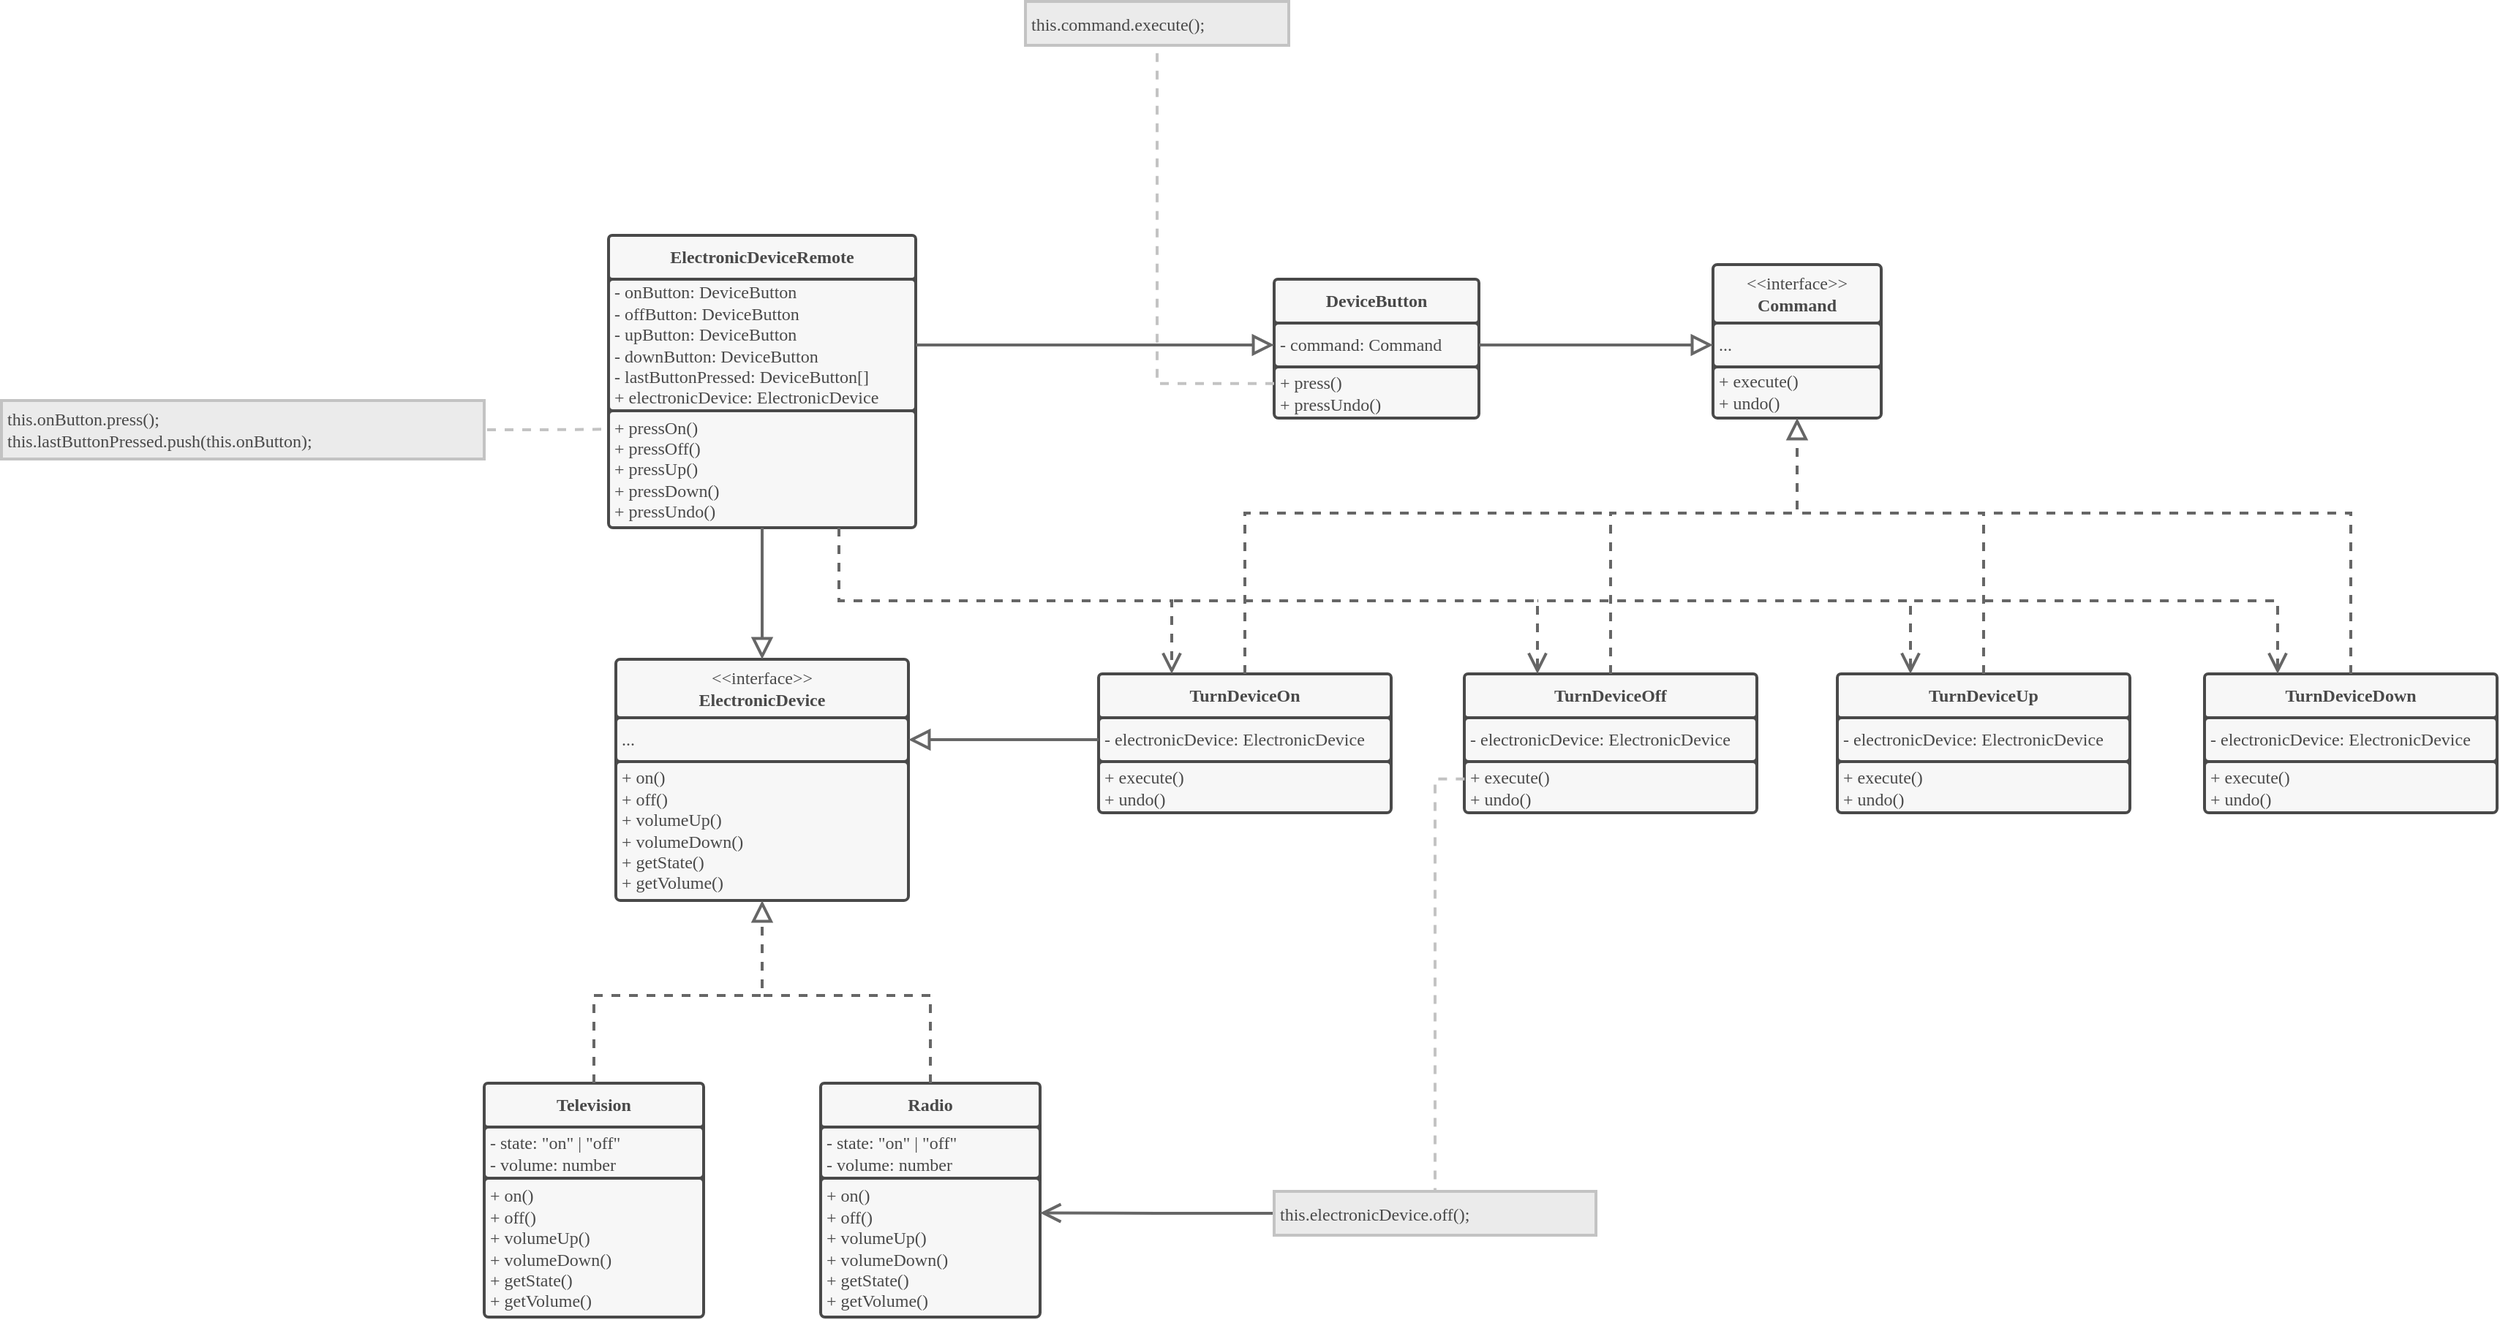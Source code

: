 <mxfile>
    <diagram name="Página-1" id="TTp-K46U8V-8WiusqMop">
        <mxGraphModel dx="1771" dy="2345" grid="1" gridSize="10" guides="1" tooltips="1" connect="1" arrows="1" fold="1" page="1" pageScale="1" pageWidth="827" pageHeight="1169" math="0" shadow="0">
            <root>
                <mxCell id="0"/>
                <mxCell id="1" parent="0"/>
                <mxCell id="209" value="" style="group" parent="1" vertex="1" connectable="0">
                    <mxGeometry x="2710" y="20" width="115" height="104.97" as="geometry"/>
                </mxCell>
                <mxCell id="205" value="" style="whiteSpace=wrap;html=1;strokeColor=#494949;fillColor=#494949;container=0;strokeWidth=2;" parent="209" vertex="1">
                    <mxGeometry y="29.93" width="115.0" height="50.07" as="geometry"/>
                </mxCell>
                <mxCell id="206" value="&lt;font face=&quot;Nunito&quot; color=&quot;#494949&quot;&gt;...&lt;/font&gt;" style="rounded=1;whiteSpace=wrap;html=1;arcSize=6;fillColor=#F7F7F7;strokeColor=#494949;align=left;spacingLeft=2;container=0;strokeWidth=2;absoluteArcSize=1;" parent="209" vertex="1">
                    <mxGeometry y="39.97" width="115.0" height="30" as="geometry"/>
                </mxCell>
                <mxCell id="207" value="&lt;font face=&quot;Nunito&quot; color=&quot;#494949&quot;&gt;&amp;lt;&amp;lt;interface&amp;gt;&amp;gt;&lt;br&gt;&lt;b&gt;Command&lt;/b&gt;&lt;br&gt;&lt;/font&gt;" style="rounded=1;whiteSpace=wrap;html=1;arcSize=6;fillColor=#F7F7F7;strokeColor=#494949;container=1;strokeWidth=2;absoluteArcSize=1;collapsible=0;" parent="209" vertex="1">
                    <mxGeometry width="115.0" height="40" as="geometry"/>
                </mxCell>
                <mxCell id="208" value="&lt;font face=&quot;Nunito&quot;&gt;+ execute()&lt;br&gt;+ undo()&amp;nbsp;&lt;/font&gt;" style="rounded=1;whiteSpace=wrap;html=1;arcSize=6;fillColor=#F7F7F7;strokeColor=#494949;align=left;perimeterSpacing=0;spacingLeft=2;fontColor=#494949;strokeWidth=2;container=0;absoluteArcSize=1;" parent="209" vertex="1">
                    <mxGeometry y="69.97" width="115.0" height="35" as="geometry"/>
                </mxCell>
                <mxCell id="210" value="" style="group" parent="1" vertex="1" connectable="0">
                    <mxGeometry x="2410" y="30" width="140" height="95" as="geometry"/>
                </mxCell>
                <mxCell id="200" value="" style="whiteSpace=wrap;html=1;fillColor=#494949;strokeColor=#494949;container=0;strokeWidth=2;" parent="210" vertex="1">
                    <mxGeometry y="27.5" width="140" height="60" as="geometry"/>
                </mxCell>
                <mxCell id="201" value="&lt;font data-font-src=&quot;https://fonts.googleapis.com/css?family=Nunito&quot; face=&quot;Nunito&quot; color=&quot;#494949&quot;&gt;&lt;b style=&quot;&quot;&gt;DeviceButton&lt;/b&gt;&lt;/font&gt;" style="rounded=1;whiteSpace=wrap;html=1;arcSize=5;fillColor=#F7F7F7;strokeColor=#494949;strokeWidth=2;container=0;absoluteArcSize=1;" parent="210" vertex="1">
                    <mxGeometry width="140" height="30" as="geometry"/>
                </mxCell>
                <mxCell id="202" value="&lt;font face=&quot;Nunito&quot;&gt;- command: Command&lt;/font&gt;" style="rounded=1;whiteSpace=wrap;html=1;arcSize=6;fillColor=#F7F7F7;strokeColor=#494949;align=left;perimeterSpacing=0;spacingLeft=2;fontColor=#494949;strokeWidth=2;container=0;absoluteArcSize=1;" parent="210" vertex="1">
                    <mxGeometry y="30" width="140" height="30" as="geometry"/>
                </mxCell>
                <mxCell id="203" value="&lt;font face=&quot;Nunito&quot; color=&quot;#494949&quot;&gt;+ press()&lt;br&gt;+ pressUndo()&lt;br&gt;&lt;/font&gt;" style="rounded=1;whiteSpace=wrap;html=1;arcSize=6;fillColor=#F7F7F7;strokeColor=#494949;align=left;spacingLeft=2;container=0;strokeWidth=2;absoluteArcSize=1;" parent="210" vertex="1">
                    <mxGeometry y="60" width="140" height="35" as="geometry"/>
                </mxCell>
                <mxCell id="212" style="edgeStyle=orthogonalEdgeStyle;rounded=0;jumpStyle=none;html=1;strokeWidth=2;startArrow=none;startFill=0;endArrow=block;endFill=0;startSize=15;endSize=10;sourcePerimeterSpacing=0;targetPerimeterSpacing=0;strokeColor=#666666;exitX=1;exitY=0.5;exitDx=0;exitDy=0;entryX=0;entryY=0.5;entryDx=0;entryDy=0;" parent="1" source="202" target="206" edge="1">
                    <mxGeometry relative="1" as="geometry">
                        <mxPoint x="2230" y="420" as="sourcePoint"/>
                        <mxPoint x="2650" y="295" as="targetPoint"/>
                    </mxGeometry>
                </mxCell>
                <mxCell id="213" value="" style="group" parent="1" vertex="1" connectable="0">
                    <mxGeometry x="2290" y="300" width="200" height="95" as="geometry"/>
                </mxCell>
                <mxCell id="214" value="" style="whiteSpace=wrap;html=1;fillColor=#494949;strokeColor=#494949;container=0;strokeWidth=2;" parent="213" vertex="1">
                    <mxGeometry y="27.5" width="200" height="60" as="geometry"/>
                </mxCell>
                <mxCell id="215" value="&lt;font data-font-src=&quot;https://fonts.googleapis.com/css?family=Nunito&quot; face=&quot;Nunito&quot; color=&quot;#494949&quot;&gt;&lt;b style=&quot;&quot;&gt;TurnDeviceOn&lt;/b&gt;&lt;/font&gt;" style="rounded=1;whiteSpace=wrap;html=1;arcSize=5;fillColor=#F7F7F7;strokeColor=#494949;strokeWidth=2;container=0;absoluteArcSize=1;" parent="213" vertex="1">
                    <mxGeometry width="200" height="30" as="geometry"/>
                </mxCell>
                <mxCell id="216" value="&lt;font face=&quot;Nunito&quot;&gt;- electronicDevice: ElectronicDevice&lt;/font&gt;" style="rounded=1;whiteSpace=wrap;html=1;arcSize=6;fillColor=#F7F7F7;strokeColor=#494949;align=left;perimeterSpacing=0;spacingLeft=2;fontColor=#494949;strokeWidth=2;container=0;absoluteArcSize=1;" parent="213" vertex="1">
                    <mxGeometry y="30" width="200" height="30" as="geometry"/>
                </mxCell>
                <mxCell id="217" value="&lt;span style=&quot;color: rgb(73, 73, 73); font-family: Nunito;&quot;&gt;+ execute()&lt;/span&gt;&lt;br style=&quot;color: rgb(73, 73, 73); font-family: Nunito;&quot;&gt;&lt;span style=&quot;color: rgb(73, 73, 73); font-family: Nunito;&quot;&gt;+ undo()&amp;nbsp;&lt;/span&gt;&lt;font face=&quot;Nunito&quot; color=&quot;#494949&quot;&gt;&lt;br&gt;&lt;/font&gt;" style="rounded=1;whiteSpace=wrap;html=1;arcSize=6;fillColor=#F7F7F7;strokeColor=#494949;align=left;spacingLeft=2;container=0;strokeWidth=2;absoluteArcSize=1;" parent="213" vertex="1">
                    <mxGeometry y="60" width="200" height="35" as="geometry"/>
                </mxCell>
                <mxCell id="218" value="" style="group" parent="1" vertex="1" connectable="0">
                    <mxGeometry x="2540" y="300" width="200" height="95" as="geometry"/>
                </mxCell>
                <mxCell id="219" value="" style="whiteSpace=wrap;html=1;fillColor=#494949;strokeColor=#494949;container=0;strokeWidth=2;" parent="218" vertex="1">
                    <mxGeometry y="27.5" width="200" height="60" as="geometry"/>
                </mxCell>
                <mxCell id="220" value="&lt;font data-font-src=&quot;https://fonts.googleapis.com/css?family=Nunito&quot; face=&quot;Nunito&quot; color=&quot;#494949&quot;&gt;&lt;b style=&quot;&quot;&gt;TurnDeviceOff&lt;/b&gt;&lt;/font&gt;" style="rounded=1;whiteSpace=wrap;html=1;arcSize=5;fillColor=#F7F7F7;strokeColor=#494949;strokeWidth=2;container=0;absoluteArcSize=1;" parent="218" vertex="1">
                    <mxGeometry width="200" height="30" as="geometry"/>
                </mxCell>
                <mxCell id="221" value="&lt;font face=&quot;Nunito&quot;&gt;- electronicDevice: ElectronicDevice&lt;/font&gt;" style="rounded=1;whiteSpace=wrap;html=1;arcSize=6;fillColor=#F7F7F7;strokeColor=#494949;align=left;perimeterSpacing=0;spacingLeft=2;fontColor=#494949;strokeWidth=2;container=0;absoluteArcSize=1;" parent="218" vertex="1">
                    <mxGeometry y="30" width="200" height="30" as="geometry"/>
                </mxCell>
                <mxCell id="222" value="&lt;span style=&quot;color: rgb(73, 73, 73); font-family: Nunito;&quot;&gt;+ execute()&lt;/span&gt;&lt;br style=&quot;color: rgb(73, 73, 73); font-family: Nunito;&quot;&gt;&lt;span style=&quot;color: rgb(73, 73, 73); font-family: Nunito;&quot;&gt;+ undo()&amp;nbsp;&lt;/span&gt;&lt;font face=&quot;Nunito&quot; color=&quot;#494949&quot;&gt;&lt;br&gt;&lt;/font&gt;" style="rounded=1;whiteSpace=wrap;html=1;arcSize=6;fillColor=#F7F7F7;strokeColor=#494949;align=left;spacingLeft=2;container=0;strokeWidth=2;absoluteArcSize=1;" parent="218" vertex="1">
                    <mxGeometry y="60" width="200" height="35" as="geometry"/>
                </mxCell>
                <mxCell id="223" value="" style="group" parent="1" vertex="1" connectable="0">
                    <mxGeometry x="2795" y="300" width="200" height="95" as="geometry"/>
                </mxCell>
                <mxCell id="224" value="" style="whiteSpace=wrap;html=1;fillColor=#494949;strokeColor=#494949;container=0;strokeWidth=2;" parent="223" vertex="1">
                    <mxGeometry y="27.5" width="200" height="60" as="geometry"/>
                </mxCell>
                <mxCell id="225" value="&lt;font data-font-src=&quot;https://fonts.googleapis.com/css?family=Nunito&quot; face=&quot;Nunito&quot; color=&quot;#494949&quot;&gt;&lt;b style=&quot;&quot;&gt;TurnDeviceUp&lt;/b&gt;&lt;/font&gt;" style="rounded=1;whiteSpace=wrap;html=1;arcSize=5;fillColor=#F7F7F7;strokeColor=#494949;strokeWidth=2;container=0;absoluteArcSize=1;" parent="223" vertex="1">
                    <mxGeometry width="200" height="30" as="geometry"/>
                </mxCell>
                <mxCell id="226" value="&lt;font face=&quot;Nunito&quot;&gt;- electronicDevice: ElectronicDevice&lt;/font&gt;" style="rounded=1;whiteSpace=wrap;html=1;arcSize=6;fillColor=#F7F7F7;strokeColor=#494949;align=left;perimeterSpacing=0;spacingLeft=2;fontColor=#494949;strokeWidth=2;container=0;absoluteArcSize=1;" parent="223" vertex="1">
                    <mxGeometry y="30" width="200" height="30" as="geometry"/>
                </mxCell>
                <mxCell id="227" value="&lt;span style=&quot;color: rgb(73, 73, 73); font-family: Nunito;&quot;&gt;+ execute()&lt;/span&gt;&lt;br style=&quot;color: rgb(73, 73, 73); font-family: Nunito;&quot;&gt;&lt;span style=&quot;color: rgb(73, 73, 73); font-family: Nunito;&quot;&gt;+ undo()&amp;nbsp;&lt;/span&gt;&lt;font face=&quot;Nunito&quot; color=&quot;#494949&quot;&gt;&lt;br&gt;&lt;/font&gt;" style="rounded=1;whiteSpace=wrap;html=1;arcSize=6;fillColor=#F7F7F7;strokeColor=#494949;align=left;spacingLeft=2;container=0;strokeWidth=2;absoluteArcSize=1;" parent="223" vertex="1">
                    <mxGeometry y="60" width="200" height="35" as="geometry"/>
                </mxCell>
                <mxCell id="228" value="" style="group" parent="1" vertex="1" connectable="0">
                    <mxGeometry x="3046" y="300" width="200" height="95" as="geometry"/>
                </mxCell>
                <mxCell id="229" value="" style="whiteSpace=wrap;html=1;fillColor=#494949;strokeColor=#494949;container=0;strokeWidth=2;" parent="228" vertex="1">
                    <mxGeometry y="27.5" width="200" height="60" as="geometry"/>
                </mxCell>
                <mxCell id="230" value="&lt;font data-font-src=&quot;https://fonts.googleapis.com/css?family=Nunito&quot; face=&quot;Nunito&quot; color=&quot;#494949&quot;&gt;&lt;b style=&quot;&quot;&gt;TurnDeviceDown&lt;/b&gt;&lt;/font&gt;" style="rounded=1;whiteSpace=wrap;html=1;arcSize=5;fillColor=#F7F7F7;strokeColor=#494949;strokeWidth=2;container=0;absoluteArcSize=1;" parent="228" vertex="1">
                    <mxGeometry width="200" height="30" as="geometry"/>
                </mxCell>
                <mxCell id="231" value="&lt;font face=&quot;Nunito&quot;&gt;- electronicDevice: ElectronicDevice&lt;/font&gt;" style="rounded=1;whiteSpace=wrap;html=1;arcSize=6;fillColor=#F7F7F7;strokeColor=#494949;align=left;perimeterSpacing=0;spacingLeft=2;fontColor=#494949;strokeWidth=2;container=0;absoluteArcSize=1;" parent="228" vertex="1">
                    <mxGeometry y="30" width="200" height="30" as="geometry"/>
                </mxCell>
                <mxCell id="232" value="&lt;span style=&quot;color: rgb(73, 73, 73); font-family: Nunito;&quot;&gt;+ execute()&lt;/span&gt;&lt;br style=&quot;color: rgb(73, 73, 73); font-family: Nunito;&quot;&gt;&lt;span style=&quot;color: rgb(73, 73, 73); font-family: Nunito;&quot;&gt;+ undo()&amp;nbsp;&lt;/span&gt;&lt;font face=&quot;Nunito&quot; color=&quot;#494949&quot;&gt;&lt;br&gt;&lt;/font&gt;" style="rounded=1;whiteSpace=wrap;html=1;arcSize=6;fillColor=#F7F7F7;strokeColor=#494949;align=left;spacingLeft=2;container=0;strokeWidth=2;absoluteArcSize=1;" parent="228" vertex="1">
                    <mxGeometry y="60" width="200" height="35" as="geometry"/>
                </mxCell>
                <mxCell id="238" style="edgeStyle=orthogonalEdgeStyle;html=1;entryX=0.5;entryY=1;entryDx=0;entryDy=0;fontFamily=Helvetica;endArrow=block;rounded=0;strokeColor=#666666;fontSource=https%3A%2F%2Ffonts.googleapis.com%2Fcss%3Ffamily%3DNunito;targetPerimeterSpacing=0;dashed=1;endFill=0;strokeWidth=2;endSize=10;startSize=10;" parent="1" source="220" target="208" edge="1">
                    <mxGeometry relative="1" as="geometry">
                        <Array as="points">
                            <mxPoint x="2640" y="190"/>
                            <mxPoint x="2768" y="190"/>
                        </Array>
                    </mxGeometry>
                </mxCell>
                <mxCell id="239" style="edgeStyle=orthogonalEdgeStyle;html=1;fontFamily=Helvetica;exitX=0.5;exitY=0;exitDx=0;exitDy=0;endArrow=none;rounded=0;strokeColor=#666666;fontSource=https%3A%2F%2Ffonts.googleapis.com%2Fcss%3Ffamily%3DNunito;targetPerimeterSpacing=0;dashed=1;endFill=0;strokeWidth=2;endSize=10;startSize=10;" parent="1" source="225" edge="1">
                    <mxGeometry relative="1" as="geometry">
                        <mxPoint x="2768" y="190" as="targetPoint"/>
                        <Array as="points">
                            <mxPoint x="2895" y="190"/>
                        </Array>
                    </mxGeometry>
                </mxCell>
                <mxCell id="240" style="edgeStyle=orthogonalEdgeStyle;html=1;fontFamily=Helvetica;endArrow=none;endFill=0;exitX=0.5;exitY=0;exitDx=0;exitDy=0;rounded=0;strokeColor=#666666;fontSource=https%3A%2F%2Ffonts.googleapis.com%2Fcss%3Ffamily%3DNunito;targetPerimeterSpacing=0;dashed=1;strokeWidth=2;endSize=10;startSize=10;" parent="1" source="215" edge="1">
                    <mxGeometry relative="1" as="geometry">
                        <mxPoint x="2640" y="190" as="targetPoint"/>
                        <Array as="points">
                            <mxPoint x="2390" y="190"/>
                            <mxPoint x="2640" y="190"/>
                        </Array>
                    </mxGeometry>
                </mxCell>
                <mxCell id="241" style="edgeStyle=orthogonalEdgeStyle;html=1;fontFamily=Helvetica;endArrow=none;endFill=0;rounded=0;strokeColor=#666666;fontSource=https%3A%2F%2Ffonts.googleapis.com%2Fcss%3Ffamily%3DNunito;targetPerimeterSpacing=0;dashed=1;strokeWidth=2;endSize=10;startSize=10;" parent="1" source="230" edge="1">
                    <mxGeometry relative="1" as="geometry">
                        <mxPoint x="2895" y="190" as="targetPoint"/>
                        <Array as="points">
                            <mxPoint x="3146" y="190"/>
                        </Array>
                    </mxGeometry>
                </mxCell>
                <mxCell id="242" value="" style="group" parent="1" vertex="1" connectable="0">
                    <mxGeometry x="1960" y="290" width="200" height="160" as="geometry"/>
                </mxCell>
                <mxCell id="243" value="" style="whiteSpace=wrap;html=1;strokeColor=#494949;fillColor=#494949;container=0;strokeWidth=2;" parent="242" vertex="1">
                    <mxGeometry y="29.93" width="200" height="50.07" as="geometry"/>
                </mxCell>
                <mxCell id="244" value="&lt;font face=&quot;Nunito&quot; color=&quot;#494949&quot;&gt;...&lt;/font&gt;" style="rounded=1;whiteSpace=wrap;html=1;arcSize=6;fillColor=#F7F7F7;strokeColor=#494949;align=left;spacingLeft=2;container=0;strokeWidth=2;absoluteArcSize=1;" parent="242" vertex="1">
                    <mxGeometry y="39.97" width="200" height="30" as="geometry"/>
                </mxCell>
                <mxCell id="245" value="&lt;font face=&quot;Nunito&quot; color=&quot;#494949&quot;&gt;&amp;lt;&amp;lt;interface&amp;gt;&amp;gt;&lt;br&gt;&lt;b&gt;ElectronicDevice&lt;/b&gt;&lt;br&gt;&lt;/font&gt;" style="rounded=1;whiteSpace=wrap;html=1;arcSize=6;fillColor=#F7F7F7;strokeColor=#494949;container=1;strokeWidth=2;absoluteArcSize=1;collapsible=0;" parent="242" vertex="1">
                    <mxGeometry width="200" height="40" as="geometry"/>
                </mxCell>
                <mxCell id="246" value="&lt;font face=&quot;Nunito&quot;&gt;+ on()&lt;br&gt;+ off()&lt;br&gt;+ volumeUp()&lt;br&gt;+ volumeDown()&lt;br&gt;+ getState()&lt;br&gt;+ getVolume()&lt;br&gt;&lt;/font&gt;" style="rounded=1;whiteSpace=wrap;html=1;arcSize=6;fillColor=#F7F7F7;strokeColor=#494949;align=left;perimeterSpacing=0;spacingLeft=2;fontColor=#494949;strokeWidth=2;container=0;absoluteArcSize=1;" parent="242" vertex="1">
                    <mxGeometry y="69.97" width="200" height="95" as="geometry"/>
                </mxCell>
                <mxCell id="258" value="" style="group" parent="1" vertex="1" connectable="0">
                    <mxGeometry x="1870" y="580" width="150" height="160" as="geometry"/>
                </mxCell>
                <mxCell id="253" value="" style="whiteSpace=wrap;html=1;fillColor=#494949;strokeColor=#494949;container=0;strokeWidth=2;" parent="258" vertex="1">
                    <mxGeometry y="27.5" width="150.0" height="60" as="geometry"/>
                </mxCell>
                <mxCell id="254" value="&lt;font data-font-src=&quot;https://fonts.googleapis.com/css?family=Nunito&quot; face=&quot;Nunito&quot; color=&quot;#494949&quot;&gt;&lt;b style=&quot;&quot;&gt;Television&lt;/b&gt;&lt;/font&gt;" style="rounded=1;whiteSpace=wrap;html=1;arcSize=5;fillColor=#F7F7F7;strokeColor=#494949;strokeWidth=2;container=0;absoluteArcSize=1;" parent="258" vertex="1">
                    <mxGeometry width="150.0" height="30" as="geometry"/>
                </mxCell>
                <mxCell id="255" value="&lt;font face=&quot;Nunito&quot;&gt;- state: &quot;on&quot; | &quot;off&quot;&lt;br&gt;- volume: number&lt;br&gt;&lt;/font&gt;" style="rounded=1;whiteSpace=wrap;html=1;arcSize=6;fillColor=#F7F7F7;strokeColor=#494949;align=left;perimeterSpacing=0;spacingLeft=2;fontColor=#494949;strokeWidth=2;container=0;absoluteArcSize=1;" parent="258" vertex="1">
                    <mxGeometry y="30" width="150.0" height="35" as="geometry"/>
                </mxCell>
                <mxCell id="257" value="&lt;font face=&quot;Nunito&quot;&gt;+ on()&lt;br&gt;+ off()&lt;br&gt;+ volumeUp()&lt;br&gt;+ volumeDown()&lt;br&gt;+ getState()&lt;br&gt;+ getVolume()&lt;br&gt;&lt;/font&gt;" style="rounded=1;whiteSpace=wrap;html=1;arcSize=6;fillColor=#F7F7F7;strokeColor=#494949;align=left;perimeterSpacing=0;spacingLeft=2;fontColor=#494949;strokeWidth=2;container=0;absoluteArcSize=1;" parent="258" vertex="1">
                    <mxGeometry y="65" width="150.0" height="95" as="geometry"/>
                </mxCell>
                <mxCell id="259" value="" style="group" parent="1" vertex="1" connectable="0">
                    <mxGeometry x="2100" y="580" width="150" height="160" as="geometry"/>
                </mxCell>
                <mxCell id="260" value="" style="whiteSpace=wrap;html=1;fillColor=#494949;strokeColor=#494949;container=0;strokeWidth=2;" parent="259" vertex="1">
                    <mxGeometry y="27.5" width="150.0" height="60" as="geometry"/>
                </mxCell>
                <mxCell id="261" value="&lt;font data-font-src=&quot;https://fonts.googleapis.com/css?family=Nunito&quot; face=&quot;Nunito&quot; color=&quot;#494949&quot;&gt;&lt;b style=&quot;&quot;&gt;Radio&lt;/b&gt;&lt;/font&gt;" style="rounded=1;whiteSpace=wrap;html=1;arcSize=5;fillColor=#F7F7F7;strokeColor=#494949;strokeWidth=2;container=0;absoluteArcSize=1;" parent="259" vertex="1">
                    <mxGeometry width="150.0" height="30" as="geometry"/>
                </mxCell>
                <mxCell id="262" value="&lt;font face=&quot;Nunito&quot;&gt;- state: &quot;on&quot; | &quot;off&quot;&lt;br&gt;- volume: number&lt;br&gt;&lt;/font&gt;" style="rounded=1;whiteSpace=wrap;html=1;arcSize=6;fillColor=#F7F7F7;strokeColor=#494949;align=left;perimeterSpacing=0;spacingLeft=2;fontColor=#494949;strokeWidth=2;container=0;absoluteArcSize=1;" parent="259" vertex="1">
                    <mxGeometry y="30" width="150.0" height="35" as="geometry"/>
                </mxCell>
                <mxCell id="263" value="&lt;font face=&quot;Nunito&quot;&gt;+ on()&lt;br&gt;+ off()&lt;br&gt;+ volumeUp()&lt;br&gt;+ volumeDown()&lt;br&gt;+ getState()&lt;br&gt;+ getVolume()&lt;br&gt;&lt;/font&gt;" style="rounded=1;whiteSpace=wrap;html=1;arcSize=6;fillColor=#F7F7F7;strokeColor=#494949;align=left;perimeterSpacing=0;spacingLeft=2;fontColor=#494949;strokeWidth=2;container=0;absoluteArcSize=1;" parent="259" vertex="1">
                    <mxGeometry y="65" width="150.0" height="95" as="geometry"/>
                </mxCell>
                <mxCell id="265" style="edgeStyle=orthogonalEdgeStyle;html=1;entryX=0.5;entryY=1;entryDx=0;entryDy=0;fontFamily=Helvetica;endArrow=block;endFill=0;rounded=0;strokeColor=#666666;fontSource=https%3A%2F%2Ffonts.googleapis.com%2Fcss%3Ffamily%3DNunito;targetPerimeterSpacing=0;dashed=1;strokeWidth=2;endSize=10;startSize=10;" parent="1" source="254" target="246" edge="1">
                    <mxGeometry relative="1" as="geometry">
                        <Array as="points">
                            <mxPoint x="1945" y="520"/>
                            <mxPoint x="2060" y="520"/>
                        </Array>
                    </mxGeometry>
                </mxCell>
                <mxCell id="267" style="edgeStyle=orthogonalEdgeStyle;html=1;fontFamily=Helvetica;endArrow=none;endFill=0;exitX=0.5;exitY=0;exitDx=0;exitDy=0;rounded=0;strokeColor=#666666;fontSource=https%3A%2F%2Ffonts.googleapis.com%2Fcss%3Ffamily%3DNunito;targetPerimeterSpacing=0;dashed=1;strokeWidth=2;endSize=10;startSize=10;" parent="1" source="261" edge="1">
                    <mxGeometry relative="1" as="geometry">
                        <mxPoint x="2060" y="517" as="targetPoint"/>
                        <Array as="points">
                            <mxPoint x="2175" y="520"/>
                            <mxPoint x="2060" y="520"/>
                        </Array>
                    </mxGeometry>
                </mxCell>
                <mxCell id="268" style="edgeStyle=orthogonalEdgeStyle;html=1;entryX=1;entryY=0.5;entryDx=0;entryDy=0;fontFamily=Helvetica;endArrow=block;endFill=0;rounded=0;strokeColor=#666666;strokeWidth=2;startArrow=none;startFill=0;startSize=15;endSize=10;sourcePerimeterSpacing=0;targetPerimeterSpacing=0;" parent="1" source="216" target="244" edge="1">
                    <mxGeometry relative="1" as="geometry"/>
                </mxCell>
                <mxCell id="275" value="" style="group" parent="1" vertex="1" connectable="0">
                    <mxGeometry x="1955" width="210" height="200" as="geometry"/>
                </mxCell>
                <mxCell id="270" value="" style="whiteSpace=wrap;html=1;fillColor=#494949;strokeColor=#494949;container=0;strokeWidth=2;" parent="275" vertex="1">
                    <mxGeometry y="20" width="210" height="110" as="geometry"/>
                </mxCell>
                <mxCell id="271" value="&lt;font data-font-src=&quot;https://fonts.googleapis.com/css?family=Nunito&quot; face=&quot;Nunito&quot; color=&quot;#494949&quot;&gt;&lt;b style=&quot;&quot;&gt;ElectronicDeviceRemote&lt;/b&gt;&lt;/font&gt;" style="rounded=1;whiteSpace=wrap;html=1;arcSize=5;fillColor=#F7F7F7;strokeColor=#494949;strokeWidth=2;container=0;absoluteArcSize=1;" parent="275" vertex="1">
                    <mxGeometry width="210.0" height="30" as="geometry"/>
                </mxCell>
                <mxCell id="272" value="&lt;font face=&quot;Nunito&quot;&gt;- onButton: DeviceButton&lt;br&gt;&lt;/font&gt;&lt;span style=&quot;font-family: Nunito;&quot;&gt;- offButton: DeviceButton&lt;br&gt;&lt;/span&gt;&lt;span style=&quot;font-family: Nunito;&quot;&gt;- upButton: DeviceButton&lt;br&gt;&lt;/span&gt;&lt;span style=&quot;font-family: Nunito;&quot;&gt;- downButton: DeviceButton&lt;br&gt;&lt;/span&gt;&lt;font face=&quot;Nunito&quot;&gt;- lastButtonPressed: DeviceButton[]&lt;br&gt;+ electronicDevice: ElectronicDevice&lt;br&gt;&lt;/font&gt;" style="rounded=1;whiteSpace=wrap;html=1;arcSize=6;fillColor=#F7F7F7;strokeColor=#494949;align=left;perimeterSpacing=0;spacingLeft=2;fontColor=#494949;strokeWidth=2;container=0;absoluteArcSize=1;" parent="275" vertex="1">
                    <mxGeometry y="30" width="210" height="90" as="geometry"/>
                </mxCell>
                <mxCell id="273" value="&lt;font face=&quot;Nunito&quot; color=&quot;#494949&quot;&gt;+ pressOn()&lt;br&gt;+ pressOff()&lt;br&gt;+ pressUp()&lt;br&gt;+ pressDown()&lt;br&gt;+ pressUndo()&lt;br&gt;&lt;/font&gt;" style="rounded=1;whiteSpace=wrap;html=1;arcSize=6;fillColor=#F7F7F7;strokeColor=#494949;align=left;spacingLeft=2;container=0;strokeWidth=2;absoluteArcSize=1;" parent="275" vertex="1">
                    <mxGeometry y="120" width="210" height="80" as="geometry"/>
                </mxCell>
                <mxCell id="276" style="edgeStyle=orthogonalEdgeStyle;html=1;entryX=0.5;entryY=0;entryDx=0;entryDy=0;fontFamily=Helvetica;endArrow=block;endFill=0;rounded=0;strokeColor=#666666;strokeWidth=2;startArrow=none;startFill=0;startSize=15;endSize=10;sourcePerimeterSpacing=0;targetPerimeterSpacing=0;" parent="1" source="273" target="245" edge="1">
                    <mxGeometry relative="1" as="geometry"/>
                </mxCell>
                <mxCell id="277" style="edgeStyle=orthogonalEdgeStyle;html=1;entryX=0;entryY=0.5;entryDx=0;entryDy=0;fontFamily=Helvetica;endArrow=block;endFill=0;rounded=0;strokeColor=#666666;strokeWidth=2;startArrow=none;startFill=0;startSize=15;endSize=10;sourcePerimeterSpacing=0;targetPerimeterSpacing=0;" parent="1" source="272" target="202" edge="1">
                    <mxGeometry relative="1" as="geometry"/>
                </mxCell>
                <mxCell id="278" style="edgeStyle=orthogonalEdgeStyle;html=1;exitX=0.75;exitY=1;exitDx=0;exitDy=0;entryX=0.25;entryY=0;entryDx=0;entryDy=0;fontFamily=Helvetica;endArrow=open;endFill=0;rounded=0;strokeColor=#666666;fontSource=https%3A%2F%2Ffonts.googleapis.com%2Fcss%3Ffamily%3DFira%2BCode%2BMedium;targetPerimeterSpacing=0;strokeWidth=2;endSize=10;startSize=10;sourcePerimeterSpacing=0;dashed=1;" parent="1" source="273" target="215" edge="1">
                    <mxGeometry relative="1" as="geometry">
                        <Array as="points">
                            <mxPoint x="2113" y="250"/>
                            <mxPoint x="2340" y="250"/>
                        </Array>
                    </mxGeometry>
                </mxCell>
                <mxCell id="283" style="edgeStyle=orthogonalEdgeStyle;html=1;exitX=0.25;exitY=0;exitDx=0;exitDy=0;dashed=1;fontFamily=Helvetica;endArrow=none;endFill=0;rounded=0;strokeColor=#666666;fontSource=https%3A%2F%2Ffonts.googleapis.com%2Fcss%3Ffamily%3DFira%2BCode%2BMedium;targetPerimeterSpacing=0;strokeWidth=2;endSize=10;startSize=10;sourcePerimeterSpacing=0;startArrow=open;startFill=0;" parent="1" source="220" edge="1">
                    <mxGeometry relative="1" as="geometry">
                        <mxPoint x="2340" y="250" as="targetPoint"/>
                        <Array as="points">
                            <mxPoint x="2590" y="250"/>
                        </Array>
                    </mxGeometry>
                </mxCell>
                <mxCell id="284" style="edgeStyle=orthogonalEdgeStyle;html=1;exitX=0.25;exitY=0;exitDx=0;exitDy=0;dashed=1;fontFamily=Helvetica;startArrow=open;startFill=0;endArrow=none;endFill=0;rounded=0;strokeColor=#666666;fontSource=https%3A%2F%2Ffonts.googleapis.com%2Fcss%3Ffamily%3DFira%2BCode%2BMedium;targetPerimeterSpacing=0;strokeWidth=2;endSize=10;startSize=10;sourcePerimeterSpacing=0;" parent="1" source="225" edge="1">
                    <mxGeometry relative="1" as="geometry">
                        <mxPoint x="2590" y="250" as="targetPoint"/>
                        <Array as="points">
                            <mxPoint x="2845" y="250"/>
                        </Array>
                    </mxGeometry>
                </mxCell>
                <mxCell id="285" style="edgeStyle=orthogonalEdgeStyle;html=1;exitX=0.25;exitY=0;exitDx=0;exitDy=0;dashed=1;fontFamily=Helvetica;startArrow=open;startFill=0;endArrow=none;endFill=0;rounded=0;strokeColor=#666666;fontSource=https%3A%2F%2Ffonts.googleapis.com%2Fcss%3Ffamily%3DFira%2BCode%2BMedium;targetPerimeterSpacing=0;strokeWidth=2;endSize=10;startSize=10;sourcePerimeterSpacing=0;" parent="1" source="230" edge="1">
                    <mxGeometry relative="1" as="geometry">
                        <mxPoint x="2845" y="250" as="targetPoint"/>
                        <Array as="points">
                            <mxPoint x="3096" y="250"/>
                        </Array>
                    </mxGeometry>
                </mxCell>
                <mxCell id="289" style="edgeStyle=orthogonalEdgeStyle;html=1;entryX=1;entryY=0.25;entryDx=0;entryDy=0;fontFamily=Helvetica;fontSource=https%3A%2F%2Ffonts.googleapis.com%2Fcss%3Ffamily%3DFira%2BCode%2BMedium;endArrow=open;rounded=0;strokeColor=#666666;endFill=0;targetPerimeterSpacing=0;strokeWidth=2;endSize=10;startSize=10;sourcePerimeterSpacing=0;" edge="1" parent="1" source="286" target="263">
                    <mxGeometry relative="1" as="geometry"/>
                </mxCell>
                <mxCell id="286" value="&lt;div style=&quot;line-height: 26px;&quot;&gt;&lt;div style=&quot;line-height: 26px;&quot;&gt;&lt;div style=&quot;line-height: 26px;&quot;&gt;&lt;div style=&quot;line-height: 147%;&quot;&gt;&lt;div style=&quot;line-height: 147%;&quot;&gt;&lt;div style=&quot;line-height: 137%;&quot;&gt;&lt;div style=&quot;line-height: 137%;&quot;&gt;&lt;div style=&quot;line-height: 26px;&quot;&gt;&lt;font data-font-src=&quot;https://fonts.googleapis.com/css?family=Fira+Code+Medium&quot; face=&quot;Fira Code Medium&quot;&gt;this.electronicDevice.off();&lt;/font&gt;&lt;/div&gt;&lt;/div&gt;&lt;/div&gt;&lt;/div&gt;&lt;/div&gt;&lt;/div&gt;&lt;/div&gt;&lt;/div&gt;" style="rounded=0;whiteSpace=wrap;html=1;fontColor=#494949;strokeColor=#C3C3C3;fillColor=#EBEBEB;align=left;verticalAlign=middle;spacingLeft=2;spacingRight=1;strokeWidth=2;" vertex="1" parent="1">
                    <mxGeometry x="2410" y="654" width="220" height="30" as="geometry"/>
                </mxCell>
                <mxCell id="288" style="edgeStyle=orthogonalEdgeStyle;html=1;exitX=0.001;exitY=0.341;exitDx=0;exitDy=0;entryX=0.5;entryY=0;entryDx=0;entryDy=0;fontFamily=Helvetica;fontSource=https%3A%2F%2Ffonts.googleapis.com%2Fcss%3Ffamily%3DFira%2BCode%2BMedium;endArrow=none;rounded=0;strokeColor=#C3C3C3;endFill=0;strokeWidth=2;startArrow=none;startFill=0;startSize=15;endSize=10;sourcePerimeterSpacing=2;targetPerimeterSpacing=1;dashed=1;exitPerimeter=0;" edge="1" parent="1" source="222" target="286">
                    <mxGeometry relative="1" as="geometry">
                        <Array as="points">
                            <mxPoint x="2520" y="372"/>
                        </Array>
                    </mxGeometry>
                </mxCell>
                <mxCell id="291" style="edgeStyle=orthogonalEdgeStyle;html=1;entryX=0.002;entryY=0.158;entryDx=0;entryDy=0;entryPerimeter=0;fontFamily=Helvetica;fontSource=https%3A%2F%2Ffonts.googleapis.com%2Fcss%3Ffamily%3DFira%2BCode%2BMedium;endArrow=none;rounded=0;strokeColor=#C3C3C3;endFill=0;strokeWidth=2;startArrow=none;startFill=0;startSize=15;endSize=10;sourcePerimeterSpacing=2;targetPerimeterSpacing=1;dashed=1;" edge="1" parent="1" source="290" target="273">
                    <mxGeometry relative="1" as="geometry"/>
                </mxCell>
                <mxCell id="290" value="&lt;div style=&quot;line-height: 26px;&quot;&gt;&lt;div style=&quot;line-height: 26px;&quot;&gt;&lt;div style=&quot;line-height: 26px;&quot;&gt;&lt;div style=&quot;line-height: 147%;&quot;&gt;&lt;div style=&quot;line-height: 147%;&quot;&gt;&lt;div style=&quot;line-height: 137%;&quot;&gt;&lt;div style=&quot;line-height: 137%;&quot;&gt;&lt;div style=&quot;line-height: 26px;&quot;&gt;&lt;div style=&quot;line-height: 117%;&quot;&gt;&lt;div style=&quot;line-height: 117%;&quot;&gt;&lt;font data-font-src=&quot;https://fonts.googleapis.com/css?family=Fira+Code+Medium&quot; face=&quot;Fira Code Medium&quot;&gt;this.onButton.press();&lt;/font&gt;&lt;/div&gt;&lt;div style=&quot;line-height: 117%;&quot;&gt;&lt;font data-font-src=&quot;https://fonts.googleapis.com/css?family=Fira+Code+Medium&quot; face=&quot;Fira Code Medium&quot;&gt;this.lastButtonPressed.push(this.onButton);&lt;/font&gt;&lt;/div&gt;&lt;/div&gt;&lt;/div&gt;&lt;/div&gt;&lt;/div&gt;&lt;/div&gt;&lt;/div&gt;&lt;/div&gt;&lt;/div&gt;&lt;/div&gt;" style="rounded=0;whiteSpace=wrap;html=1;fontColor=#494949;strokeColor=#C3C3C3;fillColor=#EBEBEB;align=left;verticalAlign=middle;spacingLeft=2;spacingRight=1;strokeWidth=2;" vertex="1" parent="1">
                    <mxGeometry x="1540" y="113" width="330" height="40" as="geometry"/>
                </mxCell>
                <mxCell id="294" value="&lt;div style=&quot;line-height: 26px;&quot;&gt;&lt;div style=&quot;line-height: 26px;&quot;&gt;&lt;div style=&quot;line-height: 26px;&quot;&gt;&lt;div style=&quot;line-height: 147%;&quot;&gt;&lt;div style=&quot;line-height: 147%;&quot;&gt;&lt;div style=&quot;line-height: 137%;&quot;&gt;&lt;div style=&quot;line-height: 137%;&quot;&gt;&lt;div style=&quot;line-height: 26px;&quot;&gt;&lt;div style=&quot;line-height: 26px;&quot;&gt;&lt;font data-font-src=&quot;https://fonts.googleapis.com/css?family=Fira+Code+Medium&quot; face=&quot;Fira Code Medium&quot;&gt;this.command.execute();&lt;/font&gt;&lt;/div&gt;&lt;/div&gt;&lt;/div&gt;&lt;/div&gt;&lt;/div&gt;&lt;/div&gt;&lt;/div&gt;&lt;/div&gt;&lt;/div&gt;" style="rounded=0;whiteSpace=wrap;html=1;fontColor=#494949;strokeColor=#C3C3C3;fillColor=#EBEBEB;align=left;verticalAlign=middle;spacingLeft=2;spacingRight=1;strokeWidth=2;" vertex="1" parent="1">
                    <mxGeometry x="2240" y="-160" width="180" height="30" as="geometry"/>
                </mxCell>
                <mxCell id="295" style="edgeStyle=orthogonalEdgeStyle;html=1;exitX=0;exitY=0.325;exitDx=0;exitDy=0;fontFamily=Helvetica;fontSource=https%3A%2F%2Ffonts.googleapis.com%2Fcss%3Ffamily%3DFira%2BCode%2BMedium;endArrow=none;rounded=0;strokeColor=#C3C3C3;endFill=0;strokeWidth=2;startArrow=none;startFill=0;startSize=15;endSize=10;sourcePerimeterSpacing=2;targetPerimeterSpacing=1;dashed=1;exitPerimeter=0;entryX=0.5;entryY=1;entryDx=0;entryDy=0;" edge="1" parent="1" source="203" target="294">
                    <mxGeometry relative="1" as="geometry">
                        <Array as="points">
                            <mxPoint x="2330" y="101"/>
                            <mxPoint x="2330" y="-130"/>
                        </Array>
                    </mxGeometry>
                </mxCell>
            </root>
        </mxGraphModel>
    </diagram>
</mxfile>

